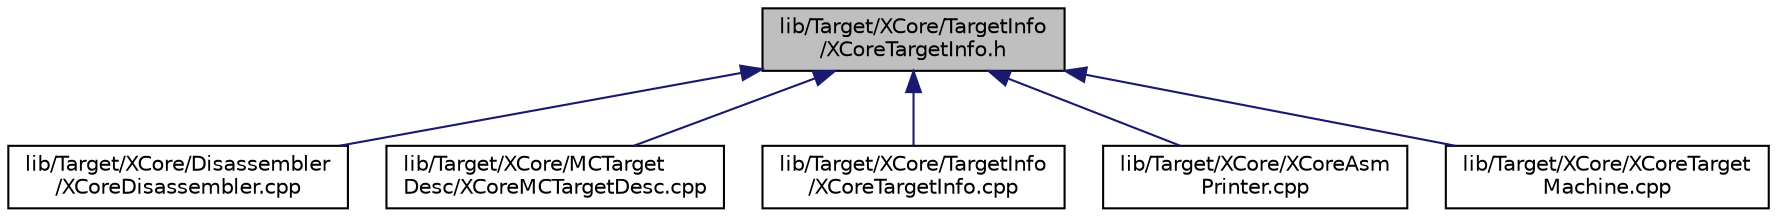 digraph "lib/Target/XCore/TargetInfo/XCoreTargetInfo.h"
{
 // LATEX_PDF_SIZE
  bgcolor="transparent";
  edge [fontname="Helvetica",fontsize="10",labelfontname="Helvetica",labelfontsize="10"];
  node [fontname="Helvetica",fontsize="10",shape="box"];
  Node1 [label="lib/Target/XCore/TargetInfo\l/XCoreTargetInfo.h",height=0.2,width=0.4,color="black", fillcolor="grey75", style="filled", fontcolor="black",tooltip=" "];
  Node1 -> Node2 [dir="back",color="midnightblue",fontsize="10",style="solid",fontname="Helvetica"];
  Node2 [label="lib/Target/XCore/Disassembler\l/XCoreDisassembler.cpp",height=0.2,width=0.4,color="black",URL="$XCoreDisassembler_8cpp.html",tooltip="This file is part of the XCore Disassembler."];
  Node1 -> Node3 [dir="back",color="midnightblue",fontsize="10",style="solid",fontname="Helvetica"];
  Node3 [label="lib/Target/XCore/MCTarget\lDesc/XCoreMCTargetDesc.cpp",height=0.2,width=0.4,color="black",URL="$XCoreMCTargetDesc_8cpp.html",tooltip=" "];
  Node1 -> Node4 [dir="back",color="midnightblue",fontsize="10",style="solid",fontname="Helvetica"];
  Node4 [label="lib/Target/XCore/TargetInfo\l/XCoreTargetInfo.cpp",height=0.2,width=0.4,color="black",URL="$XCoreTargetInfo_8cpp.html",tooltip=" "];
  Node1 -> Node5 [dir="back",color="midnightblue",fontsize="10",style="solid",fontname="Helvetica"];
  Node5 [label="lib/Target/XCore/XCoreAsm\lPrinter.cpp",height=0.2,width=0.4,color="black",URL="$XCoreAsmPrinter_8cpp.html",tooltip=" "];
  Node1 -> Node6 [dir="back",color="midnightblue",fontsize="10",style="solid",fontname="Helvetica"];
  Node6 [label="lib/Target/XCore/XCoreTarget\lMachine.cpp",height=0.2,width=0.4,color="black",URL="$XCoreTargetMachine_8cpp.html",tooltip=" "];
}
